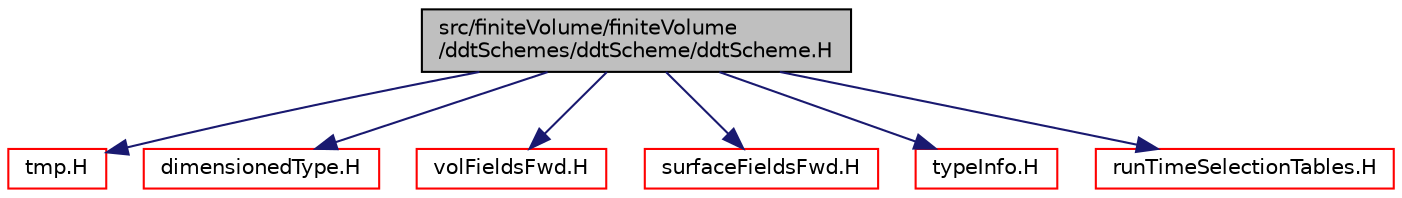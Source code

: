 digraph "src/finiteVolume/finiteVolume/ddtSchemes/ddtScheme/ddtScheme.H"
{
  bgcolor="transparent";
  edge [fontname="Helvetica",fontsize="10",labelfontname="Helvetica",labelfontsize="10"];
  node [fontname="Helvetica",fontsize="10",shape=record];
  Node0 [label="src/finiteVolume/finiteVolume\l/ddtSchemes/ddtScheme/ddtScheme.H",height=0.2,width=0.4,color="black", fillcolor="grey75", style="filled", fontcolor="black"];
  Node0 -> Node1 [color="midnightblue",fontsize="10",style="solid",fontname="Helvetica"];
  Node1 [label="tmp.H",height=0.2,width=0.4,color="red",URL="$a11837.html"];
  Node0 -> Node50 [color="midnightblue",fontsize="10",style="solid",fontname="Helvetica"];
  Node50 [label="dimensionedType.H",height=0.2,width=0.4,color="red",URL="$a10088.html"];
  Node0 -> Node121 [color="midnightblue",fontsize="10",style="solid",fontname="Helvetica"];
  Node121 [label="volFieldsFwd.H",height=0.2,width=0.4,color="red",URL="$a02915.html"];
  Node0 -> Node134 [color="midnightblue",fontsize="10",style="solid",fontname="Helvetica"];
  Node134 [label="surfaceFieldsFwd.H",height=0.2,width=0.4,color="red",URL="$a02900.html"];
  Node0 -> Node135 [color="midnightblue",fontsize="10",style="solid",fontname="Helvetica"];
  Node135 [label="typeInfo.H",height=0.2,width=0.4,color="red",URL="$a10055.html"];
  Node0 -> Node136 [color="midnightblue",fontsize="10",style="solid",fontname="Helvetica"];
  Node136 [label="runTimeSelectionTables.H",height=0.2,width=0.4,color="red",URL="$a09992.html",tooltip="Macros to ease declaration of run-time selection tables. "];
}
